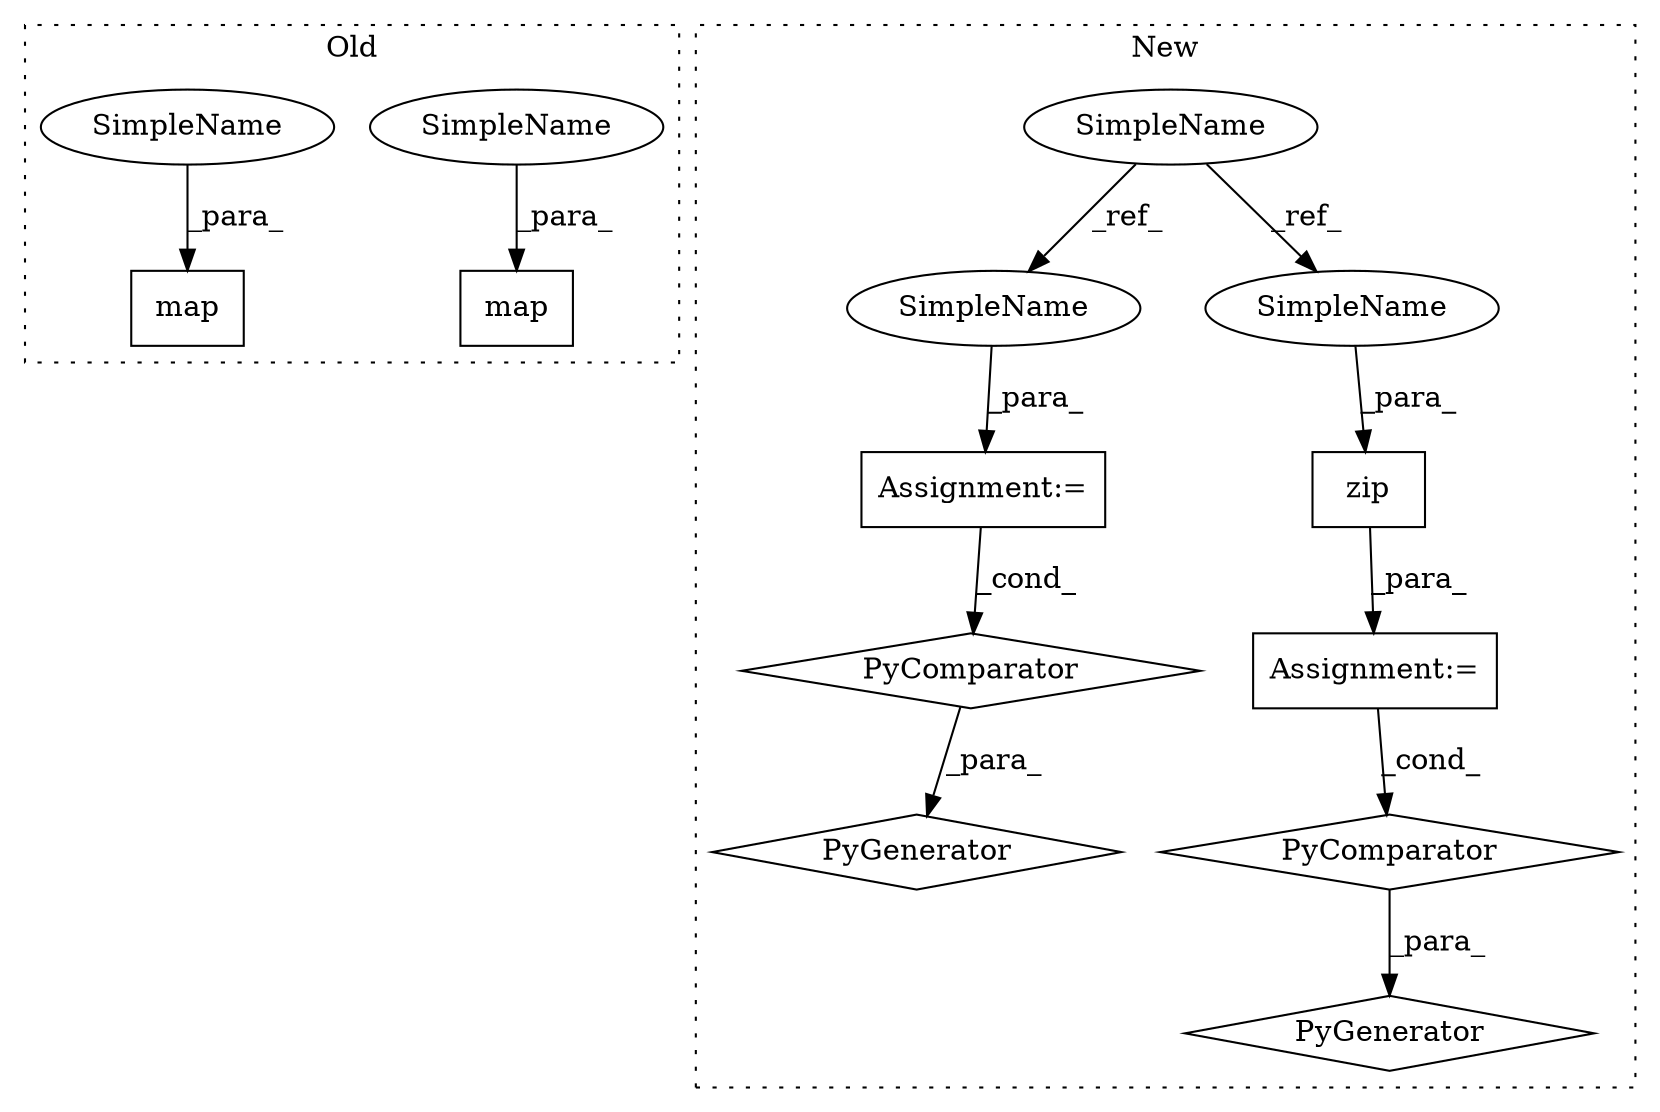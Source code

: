 digraph G {
subgraph cluster0 {
1 [label="map" a="32" s="1060,1091" l="4,1" shape="box"];
7 [label="map" a="32" s="1133,1160" l="4,1" shape="box"];
13 [label="SimpleName" a="42" s="1081" l="4" shape="ellipse"];
14 [label="SimpleName" a="42" s="1156" l="4" shape="ellipse"];
label = "Old";
style="dotted";
}
subgraph cluster1 {
2 [label="zip" a="32" s="1519,1533" l="4,1" shape="box"];
3 [label="Assignment:=" a="7" s="1512" l="31" shape="box"];
4 [label="PyComparator" a="113" s="1512" l="31" shape="diamond"];
5 [label="PyGenerator" a="107" s="1429" l="120" shape="diamond"];
6 [label="SimpleName" a="42" s="1301" l="4" shape="ellipse"];
8 [label="Assignment:=" a="7" s="1676" l="20" shape="box"];
9 [label="PyComparator" a="113" s="1676" l="20" shape="diamond"];
10 [label="PyGenerator" a="107" s="1597" l="105" shape="diamond"];
11 [label="SimpleName" a="42" s="1683" l="4" shape="ellipse"];
12 [label="SimpleName" a="42" s="1523" l="4" shape="ellipse"];
label = "New";
style="dotted";
}
2 -> 3 [label="_para_"];
3 -> 4 [label="_cond_"];
4 -> 5 [label="_para_"];
6 -> 11 [label="_ref_"];
6 -> 12 [label="_ref_"];
8 -> 9 [label="_cond_"];
9 -> 10 [label="_para_"];
11 -> 8 [label="_para_"];
12 -> 2 [label="_para_"];
13 -> 1 [label="_para_"];
14 -> 7 [label="_para_"];
}